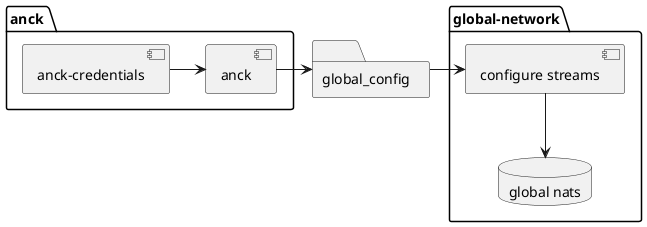 @startuml

package "global-network" as global_network {
    [configure streams] as configure_streams
    database "global nats" as global_nats
    configure_streams --> global_nats
}

folder "global_config" {
}

package "anck " {
    [anck] as anck
    [anck-credentials] as anck_credentials
    anck <-l- anck_credentials
    anck -r-> global_config
    global_config -r-> configure_streams
}

@enduml
